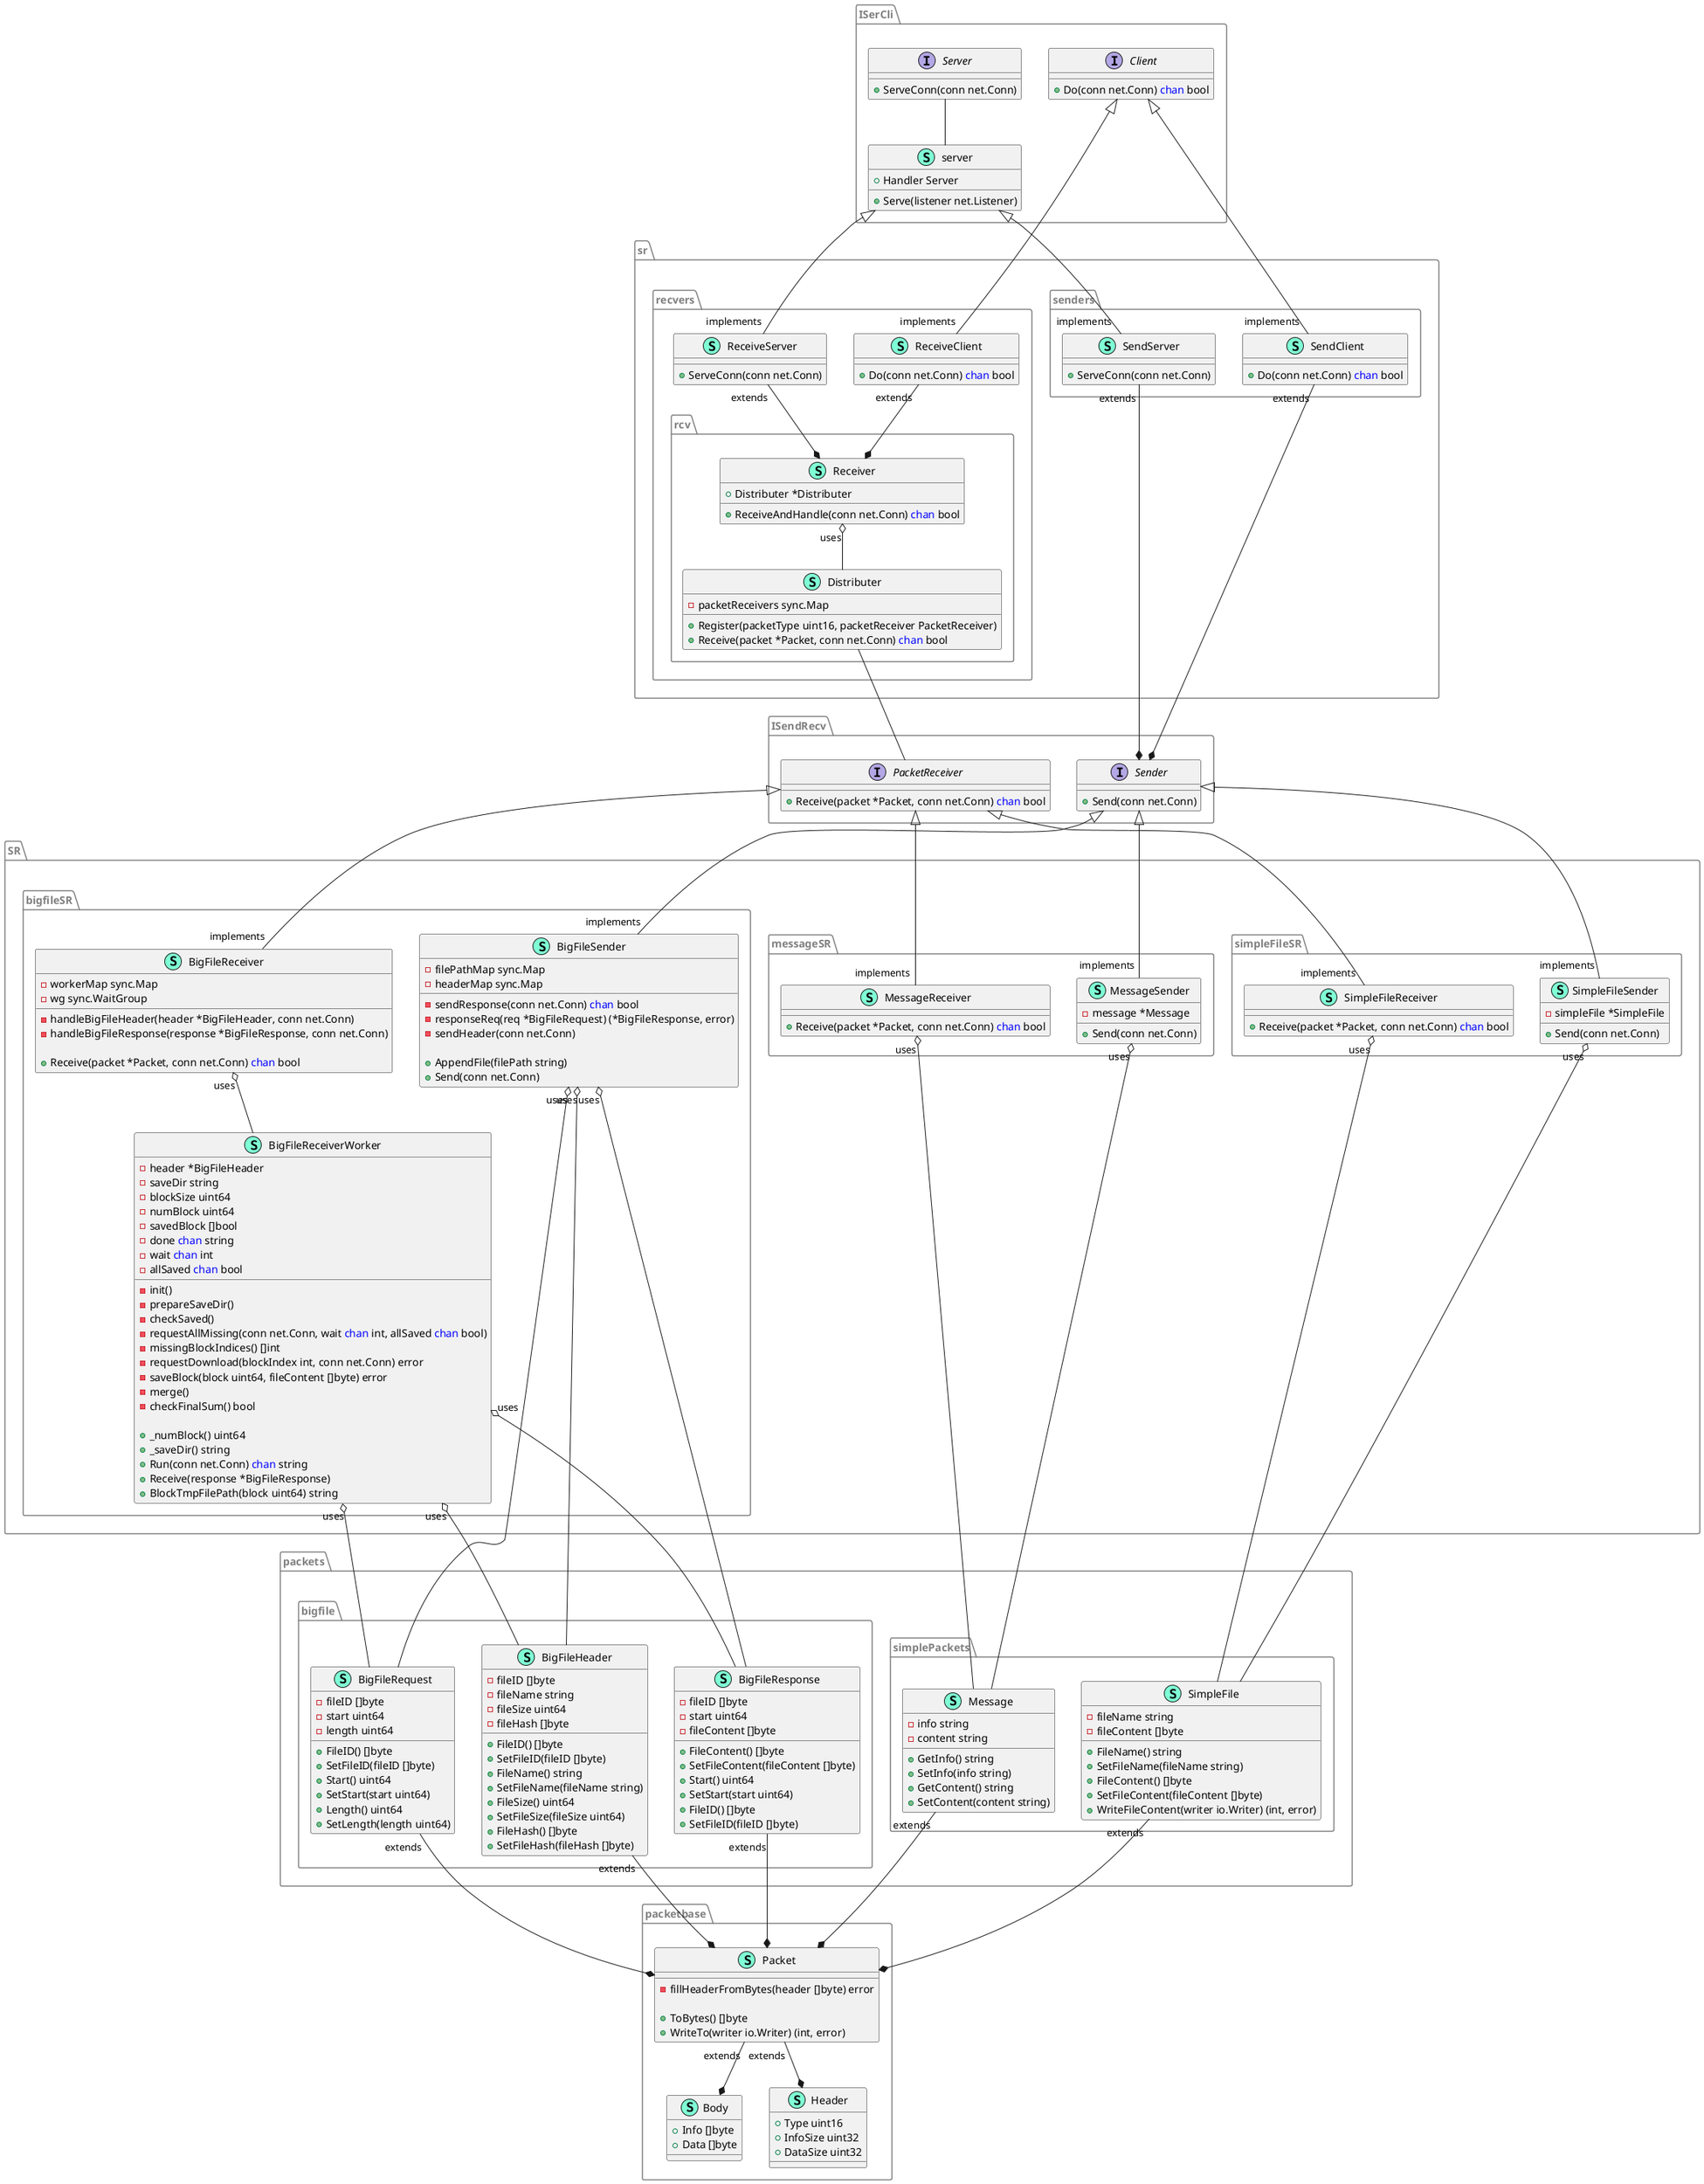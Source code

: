 @startuml

 skinparam package<<Layout>> {
   borderColor Gray
'   backgroundColor Transparent
   fontColor Gray
   stereotypeFontColor Transparent
 }
' skinparam shadowing false

package packetbase <<Layout>> {
    class Body << (S,Aquamarine) >> {
        + Info []byte
        + Data []byte

    }
    class Header << (S,Aquamarine) >> {
        + Type uint16
        + InfoSize uint32
        + DataSize uint32

    }
    class Packet << (S,Aquamarine) >> {
        - fillHeaderFromBytes(header []byte) error

        + ToBytes() []byte
        + WriteTo(writer io.Writer) (int, error)

    }
}

package packets <<Layout>> {
    package bigfile <<Layout>> {
        class BigFileHeader << (S,Aquamarine) >> {
            - fileID []byte
            - fileName string
            - fileSize uint64
            - fileHash []byte

            + FileID() []byte
            + SetFileID(fileID []byte)
            + FileName() string
            + SetFileName(fileName string)
            + FileSize() uint64
            + SetFileSize(fileSize uint64)
            + FileHash() []byte
            + SetFileHash(fileHash []byte)

        }
        class BigFileRequest << (S,Aquamarine) >> {
            - fileID []byte
            - start uint64
            - length uint64

            + FileID() []byte
            + SetFileID(fileID []byte)
            + Start() uint64
            + SetStart(start uint64)
            + Length() uint64
            + SetLength(length uint64)

        }
        class BigFileResponse << (S,Aquamarine) >> {
            - fileID []byte
            - start uint64
            - fileContent []byte

            + FileContent() []byte
            + SetFileContent(fileContent []byte)
            + Start() uint64
            + SetStart(start uint64)
            + FileID() []byte
            + SetFileID(fileID []byte)

        }
    }
    package simplePackets <<Layout>> {
        class SimpleFile << (S,Aquamarine) >> {
            - fileName string
            - fileContent []byte

            + FileName() string
            + SetFileName(fileName string)
            + FileContent() []byte
            + SetFileContent(fileContent []byte)
            + WriteFileContent(writer io.Writer) (int, error)

        }
        class Message << (S,Aquamarine) >> {
            - info string
            - content string

            + GetInfo() string
            + SetInfo(info string)
            + GetContent() string
            + SetContent(content string)

        }
    }
}

package SR <<Layout>> {
package messageSR <<Layout>> {
    class MessageReceiver << (S,Aquamarine) >> {
        + Receive(packet *Packet, conn net.Conn) <font color=blue>chan</font> bool

    }
    class MessageSender << (S,Aquamarine) >> {
        - message *Message

        + Send(conn net.Conn)

    }
}

package simpleFileSR <<Layout>> {
    class SimpleFileReceiver << (S,Aquamarine) >> {
        + Receive(packet *Packet, conn net.Conn) <font color=blue>chan</font> bool

    }
    class SimpleFileSender << (S,Aquamarine) >> {
        - simpleFile *SimpleFile

        + Send(conn net.Conn)

    }
}

package bigfileSR <<Layout>> {
    class BigFileReceiver << (S,Aquamarine) >> {
        - workerMap sync.Map
        - wg sync.WaitGroup

        - handleBigFileHeader(header *BigFileHeader, conn net.Conn)
        - handleBigFileResponse(response *BigFileResponse, conn net.Conn)

        + Receive(packet *Packet, conn net.Conn) <font color=blue>chan</font> bool

    }
    class BigFileSender << (S,Aquamarine) >> {
        - filePathMap sync.Map
        - headerMap sync.Map

        - sendResponse(conn net.Conn) <font color=blue>chan</font> bool
        - responseReq(req *BigFileRequest) (*BigFileResponse, error)
        - sendHeader(conn net.Conn)

        + AppendFile(filePath string)
        + Send(conn net.Conn)

    }
    class BigFileReceiverWorker << (S,Aquamarine) >> {
        - header *BigFileHeader
        - saveDir string
        - blockSize uint64
        - numBlock uint64
        - savedBlock []bool
        - done <font color=blue>chan</font> string
        - wait <font color=blue>chan</font> int
        - allSaved <font color=blue>chan</font> bool

        - init()
        - prepareSaveDir()
        - checkSaved()
        - requestAllMissing(conn net.Conn, wait <font color=blue>chan</font> int, allSaved <font color=blue>chan</font> bool)
        - missingBlockIndices() []int
        - requestDownload(blockIndex int, conn net.Conn) error
        - saveBlock(block uint64, fileContent []byte) error
        - merge()
        - checkFinalSum() bool

        + _numBlock() uint64
        + _saveDir() string
        + Run(conn net.Conn) <font color=blue>chan</font> string
        + Receive(response *BigFileResponse)
        + BlockTmpFilePath(block uint64) string

    }
}
}



package ISendRecv <<Layout>> {
    interface Sender  {
        + Send(conn net.Conn)

    }
    interface PacketReceiver  {
        + Receive(packet *Packet, conn net.Conn) <font color=blue>chan</font> bool

    }
}

package sr <<Layout>> {
    package senders <<Layout>> {
        class SendClient << (S,Aquamarine) >> {
            + Do(conn net.Conn) <font color=blue>chan</font> bool

        }
        class SendServer << (S,Aquamarine) >> {
            + ServeConn(conn net.Conn)

        }
    }

    package recvers <<Layout>> {
        class ReceiveClient << (S,Aquamarine) >> {
            + Do(conn net.Conn) <font color=blue>chan</font> bool

        }
        class ReceiveServer << (S,Aquamarine) >> {
            + ServeConn(conn net.Conn)

        }

        package rcv <<Layout>> {
            class Distributer << (S,Aquamarine) >> {
                - packetReceivers sync.Map

                + Register(packetType uint16, packetReceiver PacketReceiver)
                + Receive(packet *Packet, conn net.Conn) <font color=blue>chan</font> bool

            }

            class Receiver << (S,Aquamarine) >> {
                + Distributer *Distributer

                + ReceiveAndHandle(conn net.Conn) <font color=blue>chan</font> bool

            }
        }
    }
}

package ISerCli <<Layout>> {
    interface Server  {
        + ServeConn(conn net.Conn)

    }

    class server << (S,Aquamarine) >> {
        + Handler Server

        + Serve(listener net.Listener)

    }

    interface Client  {
        + Do(conn net.Conn) <font color=blue>chan</font> bool

    }
}

"Body" *-u- "extends""Packet"
"Header" *-u- "extends""Packet"

"Packet" *-u- "extends""BigFileHeader"
"Packet" *-u- "extends""BigFileRequest"
"Packet" *-u- "extends""BigFileResponse"
"Packet" *-u- "extends""Message"
"Packet" *-u- "extends""SimpleFile"

"Receiver" *-u- "extends""ReceiveClient"
"Receiver" *-u- "extends""ReceiveServer"

"Sender" *-u- "extends""SendClient"
"Sender" *-u- "extends""SendServer"

"PacketReceiver" -u- "Distributer"

"PacketReceiver" <|-- "implements""BigFileReceiver"
"PacketReceiver" <|-- "implements""MessageReceiver"
"PacketReceiver" <|-- "implements""SimpleFileReceiver"

"Sender" <|-- "implements""MessageSender"
"Sender" <|-- "implements""SimpleFileSender"
'"Sender" <|-d- "implements""packetSender"
"Sender" <|-- "implements""BigFileSender"

"Server" -- "server"

"Client" <|-- "implements""ReceiveClient"
"server" <|-- "implements""ReceiveServer"

"Client" <|-- "implements""SendClient"
"server" <|-- "implements""SendServer"

"SimpleFileSender""uses" o-- "SimpleFile"
"SimpleFileReceiver""uses" o-- "SimpleFile"

"MessageSender""uses" o-- "Message"
"MessageReceiver""uses" o-- "Message"

"BigFileSender" <-l[hidden]- "BigFileReceiver"

"BigFileReceiver""uses" o-d- "BigFileReceiverWorker"

"BigFileReceiverWorker""uses" o-- "BigFileHeader"
"BigFileReceiverWorker""uses" o-- "BigFileRequest"
"BigFileReceiverWorker""uses" o-- "BigFileResponse"

"BigFileSender""uses" o-- "BigFileHeader"
"BigFileSender""uses" o-- "BigFileRequest"
"BigFileSender""uses" o-- "BigFileResponse"

"Receiver""uses" o-- "Distributer"
'"packetSender""uses" o-r- "Packet"
' "server""uses" o-- "Server"


@enduml